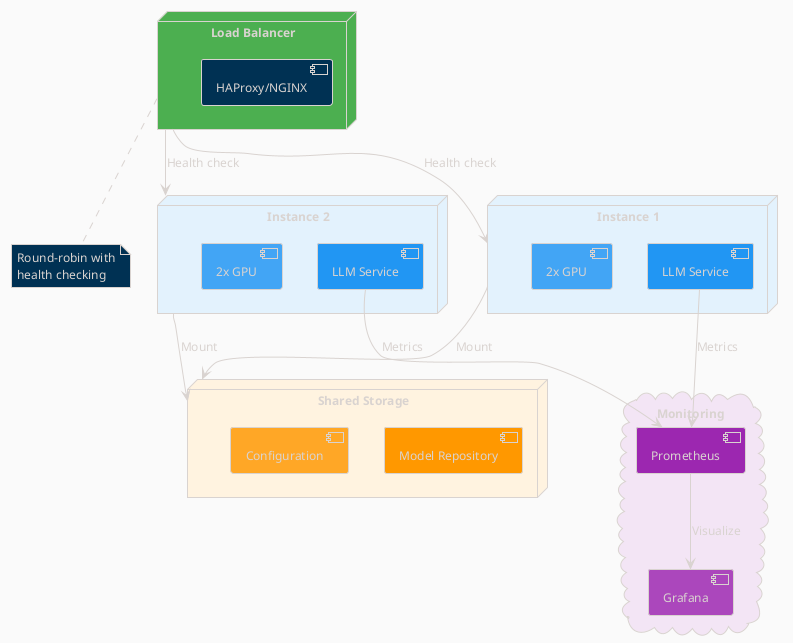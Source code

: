 @startuml
!theme blueprint
skinparam backgroundColor #FAFAFA
skinparam defaultFontSize 12

node "Load Balancer" as LB #4CAF50 {
    component [HAProxy/NGINX] as Proxy
}

node "Instance 1" as I1 #E3F2FD {
    component [LLM Service] as S1 #2196F3
    component [2x GPU] as G1 #42A5F5
}

node "Instance 2" as I2 #E3F2FD {
    component [LLM Service] as S2 #2196F3
    component [2x GPU] as G2 #42A5F5
}

node "Shared Storage" as SS #FFF3E0 {
    database [Model Repository] as MR #FF9800
    database [Configuration] as CF #FFA726
}

cloud "Monitoring" as Mon #F3E5F5 {
    component [Prometheus] as Prom #9C27B0
    component [Grafana] as Graf #AB47BC
}

LB --> I1 : Health check
LB --> I2 : Health check

I1 --> SS : Mount
I2 --> SS : Mount

S1 --> Prom : Metrics
S2 --> Prom : Metrics

Prom --> Graf : Visualize

note bottom of LB
  Round-robin with
  health checking
end note

@enduml